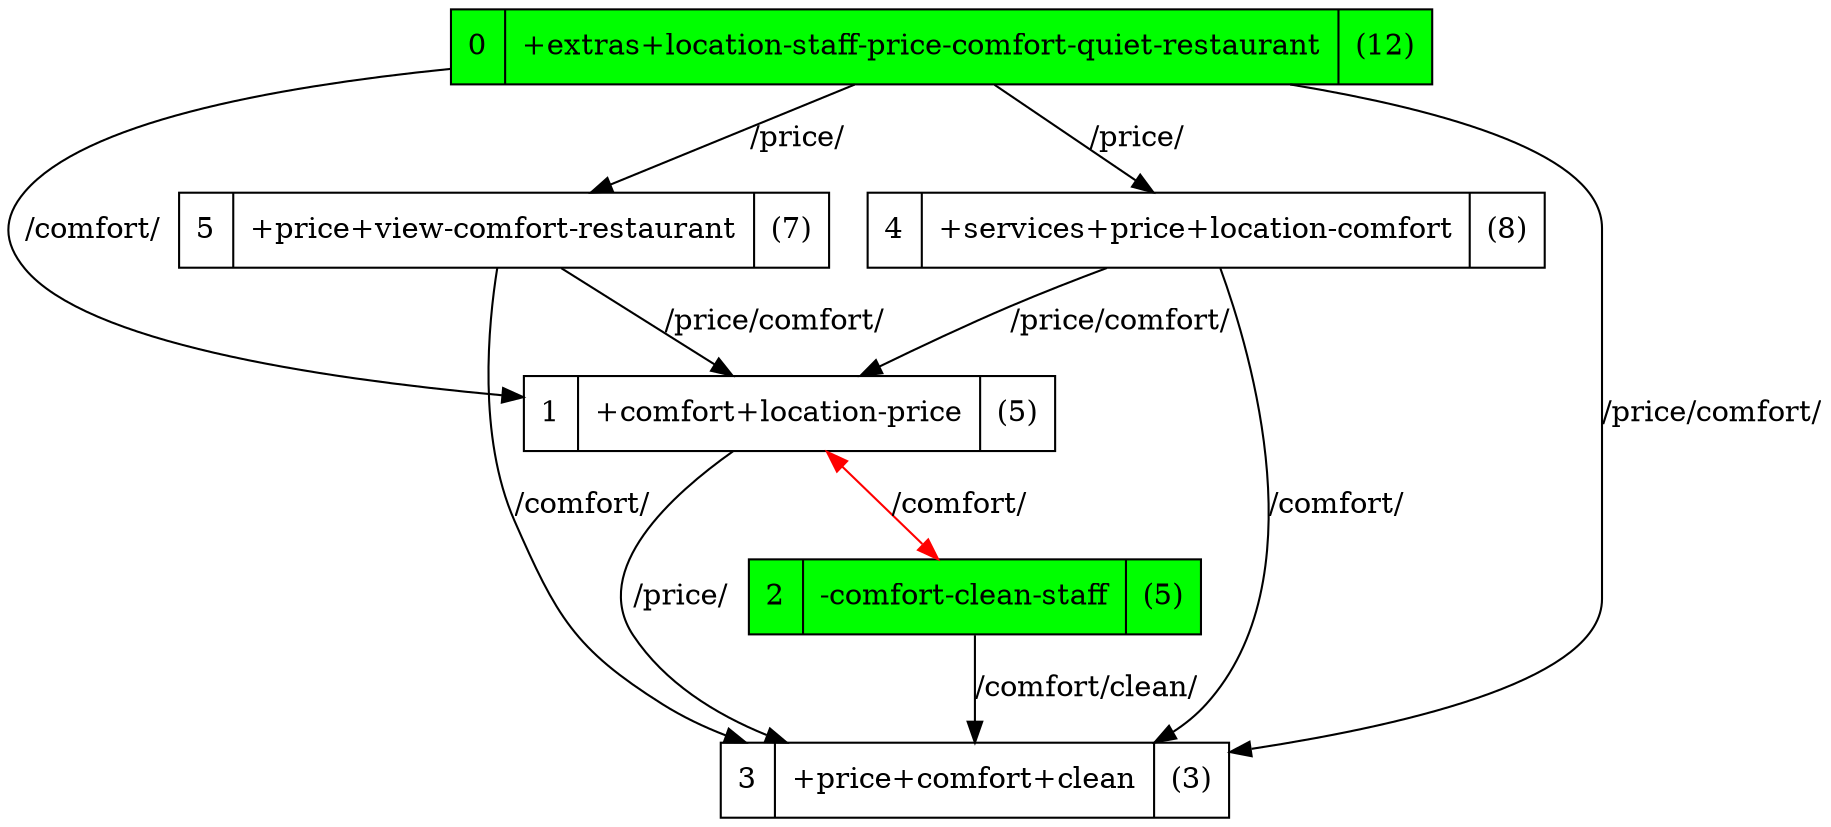 strict digraph G {
1 [shape=record, label="1 | +comfort+location-price| (5)"];
0 [shape=record, label="0 | +extras+location-staff-price-comfort-quiet-restaurant| (12)", style=filled, fillcolor=green];
3 [shape=record, label="3 | +price+comfort+clean| (3)"];
2 [shape=record, label="2 | -comfort-clean-staff| (5)", style=filled, fillcolor=green];
5 [shape=record, label="5 | +price+view-comfort-restaurant| (7)"];
4 [shape=record, label="4 | +services+price+location-comfort| (8)"];
1 -> 3  [label="/price/"];
1 -> 2  [color=red, dir=both, label="/comfort/"];
0 -> 1  [label="/comfort/"];
0 -> 3  [label="/price/comfort/"];
0 -> 5  [label="/price/"];
0 -> 4  [label="/price/"];
2 -> 1  [color=transparent];
2 -> 3  [label="/comfort/clean/"];
5 -> 1  [label="/price/comfort/"];
5 -> 3  [label="/comfort/"];
4 -> 1  [label="/price/comfort/"];
4 -> 3  [label="/comfort/"];
}
